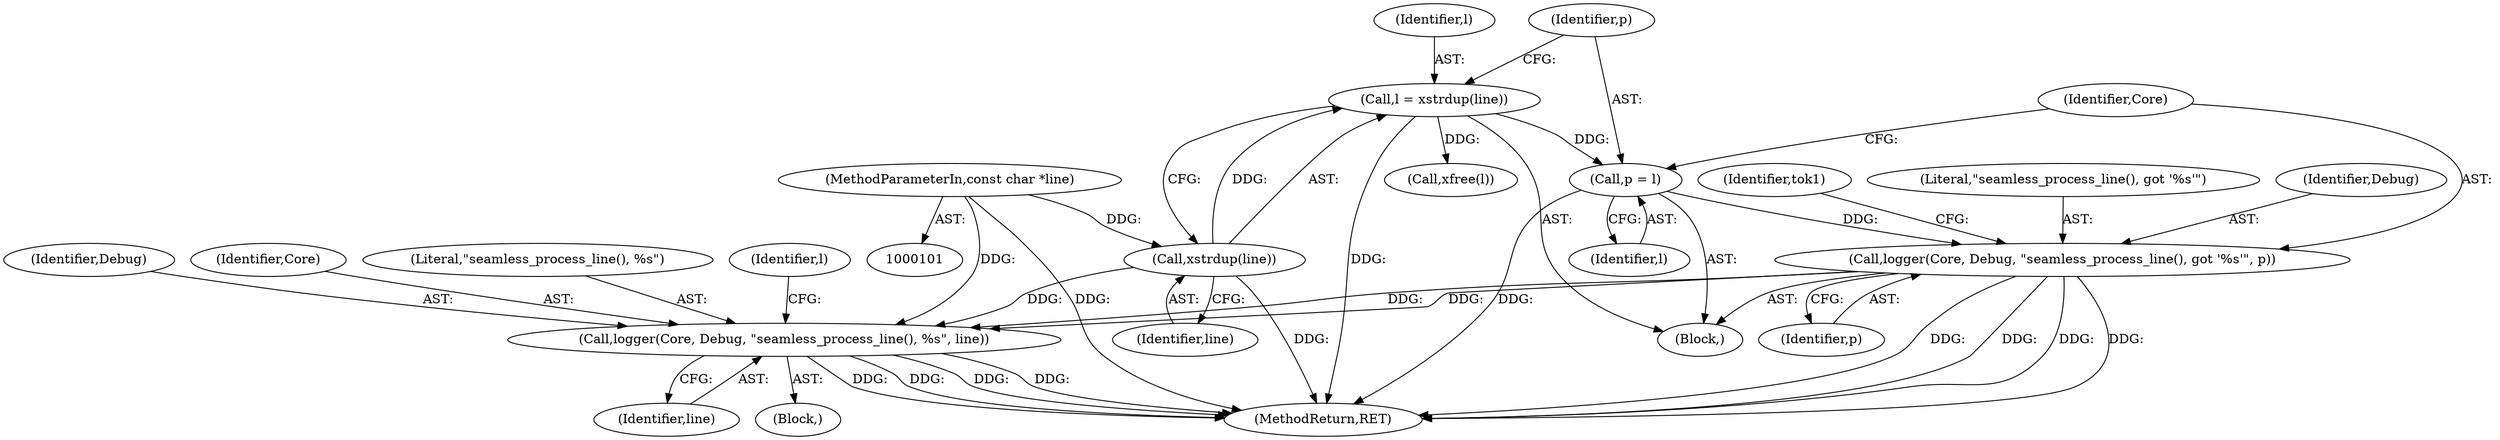 digraph "0_rdesktop_4dca546d04321a610c1835010b5dad85163b65e1_14@pointer" {
"1000123" [label="(Call,p = l)"];
"1000119" [label="(Call,l = xstrdup(line))"];
"1000121" [label="(Call,xstrdup(line))"];
"1000102" [label="(MethodParameterIn,const char *line)"];
"1000126" [label="(Call,logger(Core, Debug, \"seamless_process_line(), got '%s'\", p))"];
"1000746" [label="(Call,logger(Core, Debug, \"seamless_process_line(), %s\", line))"];
"1000903" [label="(Call,xfree(l))"];
"1000121" [label="(Call,xstrdup(line))"];
"1000124" [label="(Identifier,p)"];
"1000125" [label="(Identifier,l)"];
"1000130" [label="(Identifier,p)"];
"1000122" [label="(Identifier,line)"];
"1000746" [label="(Call,logger(Core, Debug, \"seamless_process_line(), %s\", line))"];
"1000750" [label="(Identifier,line)"];
"1000127" [label="(Identifier,Core)"];
"1000748" [label="(Identifier,Debug)"];
"1000126" [label="(Call,logger(Core, Debug, \"seamless_process_line(), got '%s'\", p))"];
"1000747" [label="(Identifier,Core)"];
"1000749" [label="(Literal,\"seamless_process_line(), %s\")"];
"1000128" [label="(Identifier,Debug)"];
"1000119" [label="(Call,l = xstrdup(line))"];
"1000120" [label="(Identifier,l)"];
"1000904" [label="(Identifier,l)"];
"1000132" [label="(Identifier,tok1)"];
"1000104" [label="(Block,)"];
"1000102" [label="(MethodParameterIn,const char *line)"];
"1000745" [label="(Block,)"];
"1000123" [label="(Call,p = l)"];
"1000907" [label="(MethodReturn,RET)"];
"1000129" [label="(Literal,\"seamless_process_line(), got '%s'\")"];
"1000123" -> "1000104"  [label="AST: "];
"1000123" -> "1000125"  [label="CFG: "];
"1000124" -> "1000123"  [label="AST: "];
"1000125" -> "1000123"  [label="AST: "];
"1000127" -> "1000123"  [label="CFG: "];
"1000123" -> "1000907"  [label="DDG: "];
"1000119" -> "1000123"  [label="DDG: "];
"1000123" -> "1000126"  [label="DDG: "];
"1000119" -> "1000104"  [label="AST: "];
"1000119" -> "1000121"  [label="CFG: "];
"1000120" -> "1000119"  [label="AST: "];
"1000121" -> "1000119"  [label="AST: "];
"1000124" -> "1000119"  [label="CFG: "];
"1000119" -> "1000907"  [label="DDG: "];
"1000121" -> "1000119"  [label="DDG: "];
"1000119" -> "1000903"  [label="DDG: "];
"1000121" -> "1000122"  [label="CFG: "];
"1000122" -> "1000121"  [label="AST: "];
"1000121" -> "1000907"  [label="DDG: "];
"1000102" -> "1000121"  [label="DDG: "];
"1000121" -> "1000746"  [label="DDG: "];
"1000102" -> "1000101"  [label="AST: "];
"1000102" -> "1000907"  [label="DDG: "];
"1000102" -> "1000746"  [label="DDG: "];
"1000126" -> "1000104"  [label="AST: "];
"1000126" -> "1000130"  [label="CFG: "];
"1000127" -> "1000126"  [label="AST: "];
"1000128" -> "1000126"  [label="AST: "];
"1000129" -> "1000126"  [label="AST: "];
"1000130" -> "1000126"  [label="AST: "];
"1000132" -> "1000126"  [label="CFG: "];
"1000126" -> "1000907"  [label="DDG: "];
"1000126" -> "1000907"  [label="DDG: "];
"1000126" -> "1000907"  [label="DDG: "];
"1000126" -> "1000907"  [label="DDG: "];
"1000126" -> "1000746"  [label="DDG: "];
"1000126" -> "1000746"  [label="DDG: "];
"1000746" -> "1000745"  [label="AST: "];
"1000746" -> "1000750"  [label="CFG: "];
"1000747" -> "1000746"  [label="AST: "];
"1000748" -> "1000746"  [label="AST: "];
"1000749" -> "1000746"  [label="AST: "];
"1000750" -> "1000746"  [label="AST: "];
"1000904" -> "1000746"  [label="CFG: "];
"1000746" -> "1000907"  [label="DDG: "];
"1000746" -> "1000907"  [label="DDG: "];
"1000746" -> "1000907"  [label="DDG: "];
"1000746" -> "1000907"  [label="DDG: "];
}
